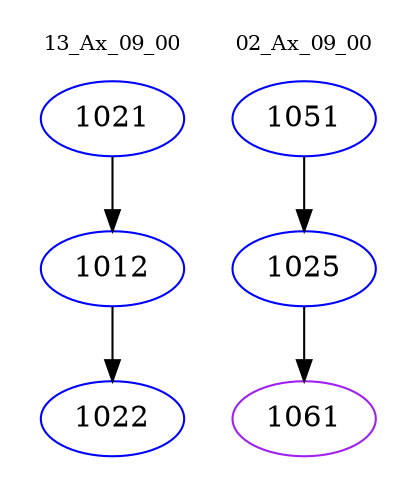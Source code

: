 digraph{
subgraph cluster_0 {
color = white
label = "13_Ax_09_00";
fontsize=10;
T0_1021 [label="1021", color="blue"]
T0_1021 -> T0_1012 [color="black"]
T0_1012 [label="1012", color="blue"]
T0_1012 -> T0_1022 [color="black"]
T0_1022 [label="1022", color="blue"]
}
subgraph cluster_1 {
color = white
label = "02_Ax_09_00";
fontsize=10;
T1_1051 [label="1051", color="blue"]
T1_1051 -> T1_1025 [color="black"]
T1_1025 [label="1025", color="blue"]
T1_1025 -> T1_1061 [color="black"]
T1_1061 [label="1061", color="purple"]
}
}
